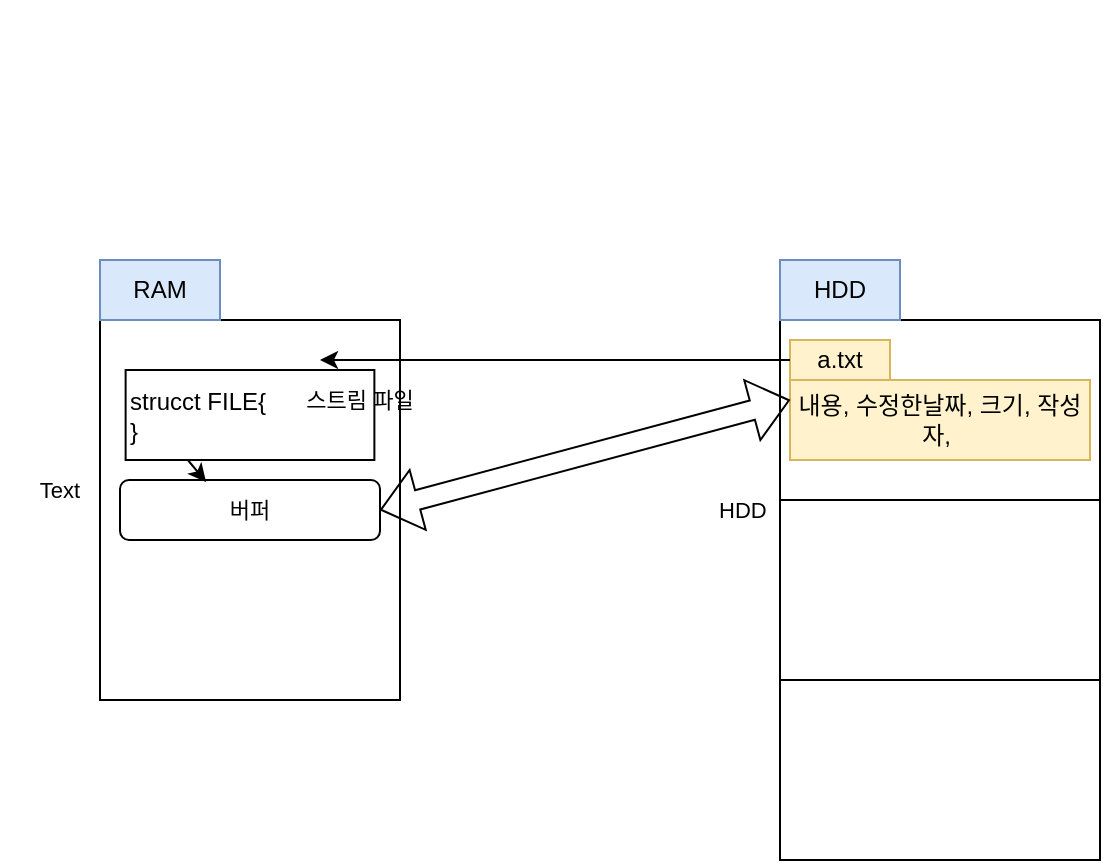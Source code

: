 <mxfile version="17.4.0" type="device"><diagram id="z70ysfm7VsWJe6FHB-8m" name="Page-1"><mxGraphModel dx="1422" dy="1963" grid="1" gridSize="10" guides="1" tooltips="1" connect="1" arrows="1" fold="1" page="1" pageScale="1" pageWidth="827" pageHeight="1169" math="0" shadow="0"><root><mxCell id="0"/><mxCell id="1" parent="0"/><mxCell id="P4kWi5ydi132sDKJ_sdw-1" value="" style="rounded=0;whiteSpace=wrap;html=1;" vertex="1" parent="1"><mxGeometry x="120" y="120" width="150" height="190" as="geometry"/></mxCell><mxCell id="P4kWi5ydi132sDKJ_sdw-2" value="" style="rounded=0;whiteSpace=wrap;html=1;" vertex="1" parent="1"><mxGeometry x="460" y="120" width="160" height="90" as="geometry"/></mxCell><mxCell id="P4kWi5ydi132sDKJ_sdw-3" value="" style="rounded=0;whiteSpace=wrap;html=1;" vertex="1" parent="1"><mxGeometry x="460" y="210" width="160" height="90" as="geometry"/></mxCell><mxCell id="P4kWi5ydi132sDKJ_sdw-4" value="" style="rounded=0;whiteSpace=wrap;html=1;" vertex="1" parent="1"><mxGeometry x="460" y="300" width="160" height="90" as="geometry"/></mxCell><mxCell id="P4kWi5ydi132sDKJ_sdw-6" value="RAM" style="text;html=1;strokeColor=#6c8ebf;fillColor=#dae8fc;align=center;verticalAlign=middle;whiteSpace=wrap;rounded=0;" vertex="1" parent="1"><mxGeometry x="120" y="90" width="60" height="30" as="geometry"/></mxCell><mxCell id="P4kWi5ydi132sDKJ_sdw-7" value="HDD" style="text;html=1;strokeColor=#6c8ebf;fillColor=#dae8fc;align=center;verticalAlign=middle;whiteSpace=wrap;rounded=0;" vertex="1" parent="1"><mxGeometry x="460" y="90" width="60" height="30" as="geometry"/></mxCell><mxCell id="P4kWi5ydi132sDKJ_sdw-8" value="a.txt" style="text;html=1;strokeColor=#d6b656;fillColor=#fff2cc;align=center;verticalAlign=middle;whiteSpace=wrap;rounded=0;" vertex="1" parent="1"><mxGeometry x="465" y="130" width="50" height="20" as="geometry"/></mxCell><mxCell id="P4kWi5ydi132sDKJ_sdw-9" value="내용, 수정한날짜, 크기, 작성자,&amp;nbsp;" style="text;html=1;strokeColor=#d6b656;fillColor=#fff2cc;align=center;verticalAlign=middle;whiteSpace=wrap;rounded=0;" vertex="1" parent="1"><mxGeometry x="465" y="150" width="150" height="40" as="geometry"/></mxCell><mxCell id="P4kWi5ydi132sDKJ_sdw-10" value="strucct FILE{&lt;br&gt;}" style="rounded=0;whiteSpace=wrap;html=1;align=left;" vertex="1" parent="1"><mxGeometry x="132.81" y="145" width="124.38" height="45" as="geometry"/></mxCell><mxCell id="P4kWi5ydi132sDKJ_sdw-11" value="" style="endArrow=classic;html=1;rounded=0;exitX=0;exitY=0.5;exitDx=0;exitDy=0;" edge="1" parent="1" source="P4kWi5ydi132sDKJ_sdw-8"><mxGeometry width="50" height="50" relative="1" as="geometry"><mxPoint x="390" y="410" as="sourcePoint"/><mxPoint x="230" y="140" as="targetPoint"/></mxGeometry></mxCell><mxCell id="P4kWi5ydi132sDKJ_sdw-12" value="스트림 파일" style="text;html=1;strokeColor=none;fillColor=none;align=center;verticalAlign=middle;whiteSpace=wrap;rounded=0;fontSize=11;" vertex="1" parent="1"><mxGeometry x="210" y="145" width="80" height="30" as="geometry"/></mxCell><mxCell id="P4kWi5ydi132sDKJ_sdw-13" value="" style="shape=flexArrow;endArrow=classic;startArrow=classic;html=1;rounded=0;fontSize=11;entryX=0;entryY=0.25;entryDx=0;entryDy=0;exitX=1;exitY=0.5;exitDx=0;exitDy=0;" edge="1" parent="1" source="P4kWi5ydi132sDKJ_sdw-14" target="P4kWi5ydi132sDKJ_sdw-9"><mxGeometry width="100" height="100" relative="1" as="geometry"><mxPoint x="310" y="275" as="sourcePoint"/><mxPoint x="410" y="175" as="targetPoint"/></mxGeometry></mxCell><mxCell id="P4kWi5ydi132sDKJ_sdw-14" value="버퍼" style="rounded=1;whiteSpace=wrap;html=1;fontSize=11;" vertex="1" parent="1"><mxGeometry x="130" y="200" width="130" height="30" as="geometry"/></mxCell><mxCell id="P4kWi5ydi132sDKJ_sdw-15" value="" style="endArrow=classic;html=1;rounded=0;fontSize=11;entryX=0.331;entryY=0.033;entryDx=0;entryDy=0;exitX=0.25;exitY=1;exitDx=0;exitDy=0;entryPerimeter=0;" edge="1" parent="1" source="P4kWi5ydi132sDKJ_sdw-10" target="P4kWi5ydi132sDKJ_sdw-14"><mxGeometry width="50" height="50" relative="1" as="geometry"><mxPoint x="160" y="190" as="sourcePoint"/><mxPoint x="440" y="440" as="targetPoint"/></mxGeometry></mxCell><mxCell id="P4kWi5ydi132sDKJ_sdw-16" value="Text" style="text;html=1;strokeColor=none;fillColor=none;align=center;verticalAlign=middle;whiteSpace=wrap;rounded=0;fontSize=11;" vertex="1" parent="1"><mxGeometry x="70" y="190" width="60" height="30" as="geometry"/></mxCell><mxCell id="P4kWi5ydi132sDKJ_sdw-17" value="HDD&amp;nbsp;" style="text;html=1;strokeColor=none;fillColor=none;align=center;verticalAlign=middle;whiteSpace=wrap;rounded=0;fontSize=11;" vertex="1" parent="1"><mxGeometry x="350" y="190" width="186" height="50" as="geometry"/></mxCell><mxCell id="P4kWi5ydi132sDKJ_sdw-18" value="" style="text;html=1;align=center;verticalAlign=middle;whiteSpace=wrap;rounded=0;fontSize=11;fillColor=default;" vertex="1" parent="1"><mxGeometry x="329" y="-40" width="151" height="120" as="geometry"/></mxCell></root></mxGraphModel></diagram></mxfile>